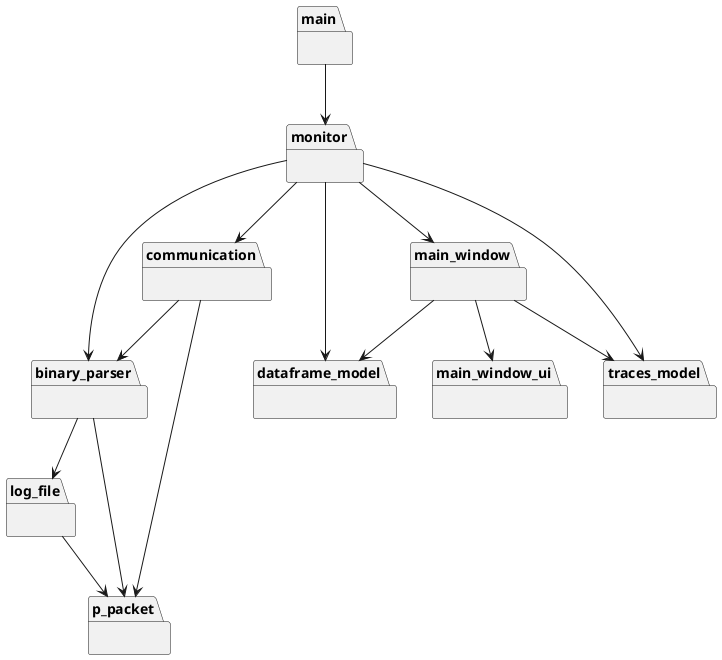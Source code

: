 @startuml packages
set namespaceSeparator none

package "binary_parser" as binary_parser {
}
package "communication" as communication {
}
package "dataframe_model" as dataframe_model {
}
package "log_file" as log_file {
}
package "main" as main {
}
package "main_window" as main_window {
}
package "main_window_ui" as main_window_ui {
}
package "monitor" as monitor {
}
package "p_packet" as p_packet {
}
package "traces_model" as traces_model {
}
binary_parser --> log_file
binary_parser --> p_packet
communication --> binary_parser
communication --> p_packet
log_file --> p_packet
main --> monitor
main_window --> dataframe_model
main_window --> main_window_ui
main_window --> traces_model
monitor --> binary_parser
monitor --> communication
monitor --> dataframe_model
monitor --> main_window
monitor --> traces_model
@enduml
